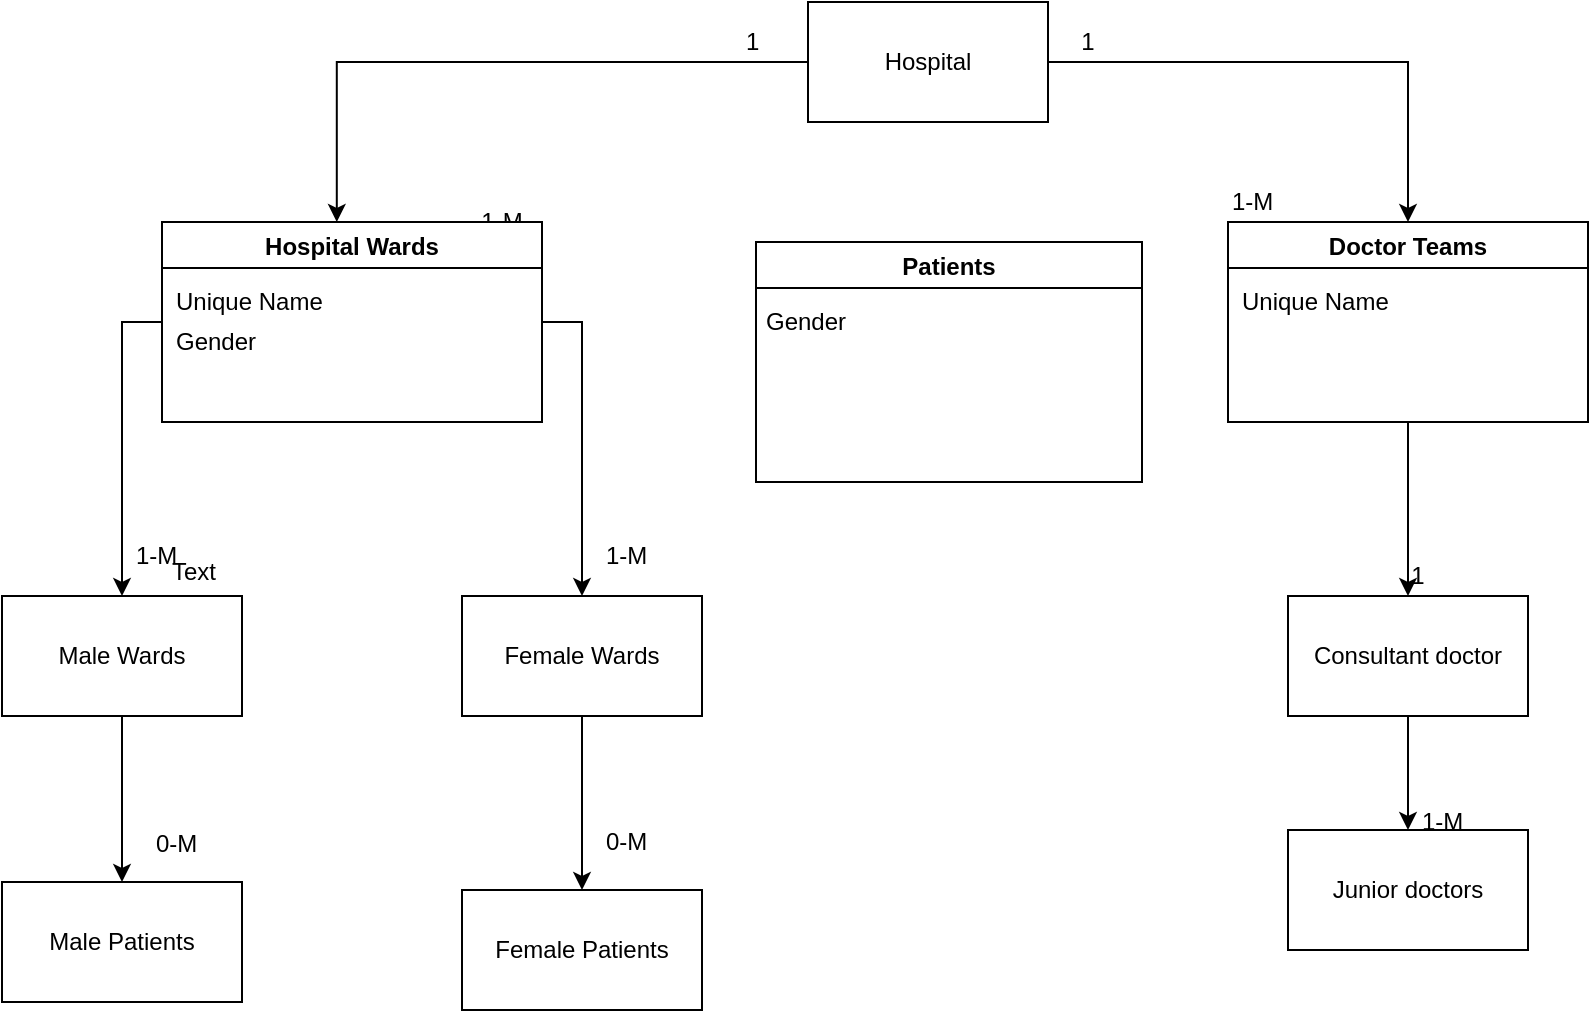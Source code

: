 <mxfile type="github" version="12.1.0" pages="1"><diagram id="K0wa1WvS0_T8V4muopAX" name="Page-1"><mxGraphModel grid="1" dx="1005" dy="544" gridSize="10" guides="1" tooltips="1" connect="1" arrows="1" fold="1" page="1" pageScale="1" pageWidth="827" pageHeight="1169" math="0" shadow="0"><root><mxCell id="0" /><mxCell id="1" parent="0" /><mxCell id="yFWJBZMv8E9HJn9qne_B-6" parent="1" style="edgeStyle=orthogonalEdgeStyle;rounded=0;orthogonalLoop=1;jettySize=auto;html=1;entryX=0.5;entryY=0;entryDx=0;entryDy=0;entryPerimeter=0;" edge="1" source="yFWJBZMv8E9HJn9qne_B-1" target="yFWJBZMv8E9HJn9qne_B-45"><mxGeometry as="geometry" relative="1"><mxPoint as="targetPoint" x="660" y="220" /></mxGeometry></mxCell><mxCell id="yFWJBZMv8E9HJn9qne_B-7" parent="1" style="edgeStyle=orthogonalEdgeStyle;rounded=0;orthogonalLoop=1;jettySize=auto;html=1;exitX=0;exitY=0.5;exitDx=0;exitDy=0;entryX=0.46;entryY=0;entryDx=0;entryDy=0;entryPerimeter=0;" edge="1" source="yFWJBZMv8E9HJn9qne_B-1" target="yFWJBZMv8E9HJn9qne_B-24"><mxGeometry as="geometry" relative="1"><mxPoint as="targetPoint" x="240" y="220" /></mxGeometry></mxCell><mxCell id="yFWJBZMv8E9HJn9qne_B-1" value="Hospital" parent="1" style="rounded=0;whiteSpace=wrap;html=1;" vertex="1"><mxGeometry as="geometry" x="413" y="90" width="120" height="60" /></mxCell><mxCell id="yFWJBZMv8E9HJn9qne_B-18" parent="1" style="edgeStyle=orthogonalEdgeStyle;rounded=0;orthogonalLoop=1;jettySize=auto;html=1;exitX=0;exitY=0.5;exitDx=0;exitDy=0;" edge="1" source="yFWJBZMv8E9HJn9qne_B-24" target="yFWJBZMv8E9HJn9qne_B-15"><mxGeometry as="geometry" relative="1"><mxPoint as="sourcePoint" x="180" y="250" /></mxGeometry></mxCell><mxCell id="yFWJBZMv8E9HJn9qne_B-21" parent="1" style="edgeStyle=orthogonalEdgeStyle;rounded=0;orthogonalLoop=1;jettySize=auto;html=1;entryX=0.5;entryY=0;entryDx=0;entryDy=0;exitX=1;exitY=0.5;exitDx=0;exitDy=0;" edge="1" source="yFWJBZMv8E9HJn9qne_B-24" target="yFWJBZMv8E9HJn9qne_B-17"><mxGeometry as="geometry" relative="1"><mxPoint as="sourcePoint" x="340" y="270" /></mxGeometry></mxCell><mxCell id="yFWJBZMv8E9HJn9qne_B-11" value="1-M" parent="1" style="text;html=1;strokeColor=none;fillColor=none;align=center;verticalAlign=middle;whiteSpace=wrap;rounded=0;" vertex="1"><mxGeometry as="geometry" x="240" y="190" width="40" height="20" /></mxCell><mxCell id="yFWJBZMv8E9HJn9qne_B-12" value="1" parent="1" style="text;html=1;resizable=0;points=[];autosize=1;align=left;verticalAlign=top;spacingTop=-4;" vertex="1"><mxGeometry as="geometry" x="380" y="100" width="20" height="20" /></mxCell><mxCell id="yFWJBZMv8E9HJn9qne_B-13" value="1" parent="1" style="text;html=1;strokeColor=none;fillColor=none;align=center;verticalAlign=middle;whiteSpace=wrap;rounded=0;" vertex="1"><mxGeometry as="geometry" x="533" y="100" width="40" height="20" /></mxCell><mxCell id="yFWJBZMv8E9HJn9qne_B-14" value="1-M" parent="1" style="text;html=1;resizable=0;points=[];autosize=1;align=left;verticalAlign=top;spacingTop=-4;" vertex="1"><mxGeometry as="geometry" x="623" y="180" width="40" height="20" /></mxCell><mxCell id="yFWJBZMv8E9HJn9qne_B-40" parent="1" style="edgeStyle=orthogonalEdgeStyle;rounded=0;orthogonalLoop=1;jettySize=auto;html=1;exitX=0.5;exitY=1;exitDx=0;exitDy=0;entryX=0.5;entryY=0;entryDx=0;entryDy=0;" edge="1" source="yFWJBZMv8E9HJn9qne_B-15" target="yFWJBZMv8E9HJn9qne_B-35"><mxGeometry as="geometry" relative="1" /></mxCell><mxCell id="yFWJBZMv8E9HJn9qne_B-15" value="Male Wards" parent="1" style="rounded=0;whiteSpace=wrap;html=1;" vertex="1"><mxGeometry as="geometry" x="10" y="387" width="120" height="60" /></mxCell><mxCell id="yFWJBZMv8E9HJn9qne_B-41" value="" parent="1" style="edgeStyle=orthogonalEdgeStyle;rounded=0;orthogonalLoop=1;jettySize=auto;html=1;" edge="1" source="yFWJBZMv8E9HJn9qne_B-17" target="yFWJBZMv8E9HJn9qne_B-36"><mxGeometry as="geometry" relative="1" /></mxCell><mxCell id="yFWJBZMv8E9HJn9qne_B-17" value="Female Wards" parent="1" style="rounded=0;whiteSpace=wrap;html=1;" vertex="1"><mxGeometry as="geometry" x="240" y="387" width="120" height="60" /></mxCell><mxCell id="yFWJBZMv8E9HJn9qne_B-22" value="1-M" parent="1" style="text;html=1;resizable=0;points=[];autosize=1;align=left;verticalAlign=top;spacingTop=-4;" vertex="1"><mxGeometry as="geometry" x="75" y="357" width="40" height="20" /></mxCell><mxCell id="yFWJBZMv8E9HJn9qne_B-23" value="1-M" parent="1" style="text;html=1;resizable=0;points=[];autosize=1;align=left;verticalAlign=top;spacingTop=-4;" vertex="1"><mxGeometry as="geometry" x="310" y="357" width="40" height="20" /></mxCell><mxCell id="yFWJBZMv8E9HJn9qne_B-24" value="Hospital Wards" parent="1" style="swimlane;" vertex="1"><mxGeometry as="geometry" x="90" y="200" width="190" height="100" /></mxCell><mxCell id="yFWJBZMv8E9HJn9qne_B-31" value="Unique Name" parent="yFWJBZMv8E9HJn9qne_B-24" style="text;html=1;resizable=0;points=[];autosize=1;align=left;verticalAlign=top;spacingTop=-4;" vertex="1"><mxGeometry as="geometry" x="5" y="30" width="90" height="20" /></mxCell><mxCell id="yFWJBZMv8E9HJn9qne_B-34" value="Gender" parent="yFWJBZMv8E9HJn9qne_B-24" style="text;html=1;resizable=0;points=[];autosize=1;align=left;verticalAlign=top;spacingTop=-4;" vertex="1"><mxGeometry as="geometry" x="5" y="50" width="60" height="20" /></mxCell><mxCell id="yFWJBZMv8E9HJn9qne_B-35" value="Male Patients" parent="1" style="rounded=0;whiteSpace=wrap;html=1;" vertex="1"><mxGeometry as="geometry" x="10" y="530" width="120" height="60" /></mxCell><mxCell id="yFWJBZMv8E9HJn9qne_B-36" value="Female Patients" parent="1" style="rounded=0;whiteSpace=wrap;html=1;" vertex="1"><mxGeometry as="geometry" x="240" y="534" width="120" height="60" /></mxCell><mxCell id="yFWJBZMv8E9HJn9qne_B-42" value="0-M" parent="1" style="text;html=1;resizable=0;points=[];autosize=1;align=left;verticalAlign=top;spacingTop=-4;direction=south;" vertex="1"><mxGeometry as="geometry" x="85" y="501" width="40" height="20" /></mxCell><mxCell id="yFWJBZMv8E9HJn9qne_B-43" value="0-M" parent="1" style="text;html=1;resizable=0;points=[];autosize=1;align=left;verticalAlign=top;spacingTop=-4;" vertex="1"><mxGeometry as="geometry" x="310" y="500" width="40" height="20" /></mxCell><mxCell id="yFWJBZMv8E9HJn9qne_B-55" parent="1" style="edgeStyle=orthogonalEdgeStyle;rounded=0;orthogonalLoop=1;jettySize=auto;html=1;exitX=0.5;exitY=1;exitDx=0;exitDy=0;entryX=0.5;entryY=0;entryDx=0;entryDy=0;" edge="1" source="yFWJBZMv8E9HJn9qne_B-45" target="yFWJBZMv8E9HJn9qne_B-49"><mxGeometry as="geometry" relative="1" /></mxCell><mxCell id="yFWJBZMv8E9HJn9qne_B-45" value="Doctor Teams" parent="1" style="swimlane;" vertex="1"><mxGeometry as="geometry" x="623" y="200" width="180" height="100" /></mxCell><mxCell id="yFWJBZMv8E9HJn9qne_B-47" value="Unique Name" parent="yFWJBZMv8E9HJn9qne_B-45" style="text;html=1;resizable=0;points=[];autosize=1;align=left;verticalAlign=top;spacingTop=-4;" vertex="1"><mxGeometry as="geometry" x="5" y="30" width="90" height="20" /></mxCell><mxCell id="yFWJBZMv8E9HJn9qne_B-48" value="Junior doctors" parent="1" style="rounded=0;whiteSpace=wrap;html=1;" vertex="1"><mxGeometry as="geometry" x="653" y="504" width="120" height="60" /></mxCell><mxCell id="yFWJBZMv8E9HJn9qne_B-56" parent="1" style="edgeStyle=orthogonalEdgeStyle;rounded=0;orthogonalLoop=1;jettySize=auto;html=1;exitX=0.5;exitY=1;exitDx=0;exitDy=0;entryX=0.5;entryY=0;entryDx=0;entryDy=0;" edge="1" source="yFWJBZMv8E9HJn9qne_B-49" target="yFWJBZMv8E9HJn9qne_B-48"><mxGeometry as="geometry" relative="1" /></mxCell><mxCell id="yFWJBZMv8E9HJn9qne_B-49" value="Consultant doctor " parent="1" style="rounded=0;whiteSpace=wrap;html=1;" vertex="1"><mxGeometry as="geometry" x="653" y="387" width="120" height="60" /></mxCell><mxCell id="yFWJBZMv8E9HJn9qne_B-57" value="1" parent="1" style="text;html=1;strokeColor=none;fillColor=none;align=center;verticalAlign=middle;whiteSpace=wrap;rounded=0;" vertex="1"><mxGeometry as="geometry" x="698" y="367" width="40" height="20" /></mxCell><mxCell id="yFWJBZMv8E9HJn9qne_B-58" value="1-M" parent="1" style="text;html=1;resizable=0;points=[];autosize=1;align=left;verticalAlign=top;spacingTop=-4;" vertex="1"><mxGeometry as="geometry" x="718" y="490" width="40" height="20" /></mxCell><mxCell id="yFWJBZMv8E9HJn9qne_B-60" value="Text" parent="1" style="text;html=1;resizable=0;points=[];autosize=1;align=left;verticalAlign=top;spacingTop=-4;" vertex="1"><mxGeometry as="geometry" x="93" y="365" width="40" height="20" /></mxCell><mxCell id="yFWJBZMv8E9HJn9qne_B-62" value="Patients" parent="1" style="swimlane;" vertex="1"><mxGeometry as="geometry" x="387" y="210" width="193" height="120" /></mxCell><mxCell id="yFWJBZMv8E9HJn9qne_B-63" value="Gender" parent="yFWJBZMv8E9HJn9qne_B-62" style="text;html=1;resizable=0;points=[];autosize=1;align=left;verticalAlign=top;spacingTop=-4;" vertex="1"><mxGeometry as="geometry" x="3" y="30" width="60" height="20" /></mxCell></root></mxGraphModel></diagram></mxfile>